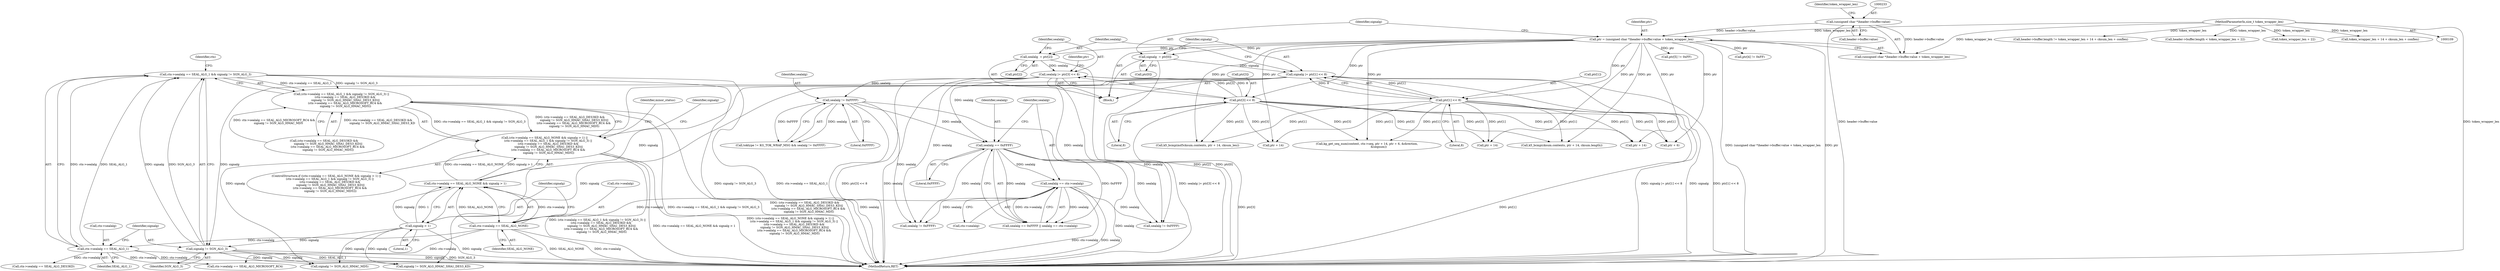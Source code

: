 digraph "0_krb5_e6ae703ae597d798e310368d52b8f38ee11c6a73_0@API" {
"1000332" [label="(Call,ctx->sealalg == SEAL_ALG_1 && signalg != SGN_ALG_3)"];
"1000333" [label="(Call,ctx->sealalg == SEAL_ALG_1)"];
"1000323" [label="(Call,ctx->sealalg == SEAL_ALG_NONE)"];
"1000308" [label="(Call,sealalg == ctx->sealalg)"];
"1000305" [label="(Call,sealalg == 0xFFFF)"];
"1000288" [label="(Call,sealalg != 0xFFFF)"];
"1000257" [label="(Call,sealalg |= ptr[3] << 8)"];
"1000252" [label="(Call,sealalg  = ptr[2])"];
"1000229" [label="(Call,ptr = (unsigned char *)header->buffer.value + token_wrapper_len)"];
"1000232" [label="(Call,(unsigned char *)header->buffer.value)"];
"1000115" [label="(MethodParameterIn,size_t token_wrapper_len)"];
"1000259" [label="(Call,ptr[3] << 8)"];
"1000338" [label="(Call,signalg != SGN_ALG_3)"];
"1000328" [label="(Call,signalg > 1)"];
"1000245" [label="(Call,signalg |= ptr[1] << 8)"];
"1000240" [label="(Call,signalg  = ptr[0])"];
"1000247" [label="(Call,ptr[1] << 8)"];
"1000331" [label="(Call,(ctx->sealalg == SEAL_ALG_1 && signalg != SGN_ALG_3) ||\n        (ctx->sealalg == SEAL_ALG_DES3KD &&\n         signalg != SGN_ALG_HMAC_SHA1_DES3_KD)||\n        (ctx->sealalg == SEAL_ALG_MICROSOFT_RC4 &&\n         signalg != SGN_ALG_HMAC_MD5))"];
"1000321" [label="(Call,(ctx->sealalg == SEAL_ALG_NONE && signalg > 1) ||\n        (ctx->sealalg == SEAL_ALG_1 && signalg != SGN_ALG_3) ||\n        (ctx->sealalg == SEAL_ALG_DES3KD &&\n         signalg != SGN_ALG_HMAC_SHA1_DES3_KD)||\n        (ctx->sealalg == SEAL_ALG_MICROSOFT_RC4 &&\n         signalg != SGN_ALG_HMAC_MD5))"];
"1000730" [label="(Call,k5_bcmp(md5cksum.contents, ptr + 14, cksum_len))"];
"1000556" [label="(Call,header->buffer.length != token_wrapper_len + 14 + cksum_len + conflen)"];
"1000257" [label="(Call,sealalg |= ptr[3] << 8)"];
"1000239" [label="(Identifier,token_wrapper_len)"];
"1000348" [label="(Call,signalg != SGN_ALG_HMAC_SHA1_DES3_KD)"];
"1000284" [label="(Call,toktype != KG_TOK_WRAP_MSG && sealalg != 0xFFFF)"];
"1000229" [label="(Call,ptr = (unsigned char *)header->buffer.value + token_wrapper_len)"];
"1000343" [label="(Call,ctx->sealalg == SEAL_ALG_DES3KD)"];
"1000254" [label="(Call,ptr[2])"];
"1000258" [label="(Identifier,sealalg)"];
"1000253" [label="(Identifier,sealalg)"];
"1000234" [label="(Call,header->buffer.value)"];
"1000357" [label="(Call,signalg != SGN_ALG_HMAC_MD5)"];
"1000251" [label="(Literal,8)"];
"1000328" [label="(Call,signalg > 1)"];
"1000213" [label="(Call,header->buffer.length < token_wrapper_len + 22)"];
"1000219" [label="(Call,token_wrapper_len + 22)"];
"1000562" [label="(Call,token_wrapper_len + 14 + cksum_len + conflen)"];
"1000289" [label="(Identifier,sealalg)"];
"1000245" [label="(Call,signalg |= ptr[1] << 8)"];
"1000323" [label="(Call,ctx->sealalg == SEAL_ALG_NONE)"];
"1000306" [label="(Identifier,sealalg)"];
"1000337" [label="(Identifier,SEAL_ALG_1)"];
"1000339" [label="(Identifier,signalg)"];
"1000304" [label="(Call,sealalg == 0xFFFF || sealalg == ctx->sealalg)"];
"1000271" [label="(Call,ptr[5] != 0xFF)"];
"1000734" [label="(Call,ptr + 14)"];
"1000854" [label="(MethodReturn,RET)"];
"1000334" [label="(Call,ctx->sealalg)"];
"1000310" [label="(Call,ctx->sealalg)"];
"1000435" [label="(Call,sealalg != 0xFFFF)"];
"1000715" [label="(Call,k5_bcmp(cksum.contents, ptr + 14, cksum.length))"];
"1000719" [label="(Call,ptr + 14)"];
"1000248" [label="(Call,ptr[1])"];
"1000241" [label="(Identifier,signalg)"];
"1000240" [label="(Call,signalg  = ptr[0])"];
"1000330" [label="(Literal,1)"];
"1000440" [label="(Call,ctx->sealalg == SEAL_ALG_MICROSOFT_RC4)"];
"1000363" [label="(Identifier,minor_status)"];
"1000345" [label="(Identifier,ctx)"];
"1000333" [label="(Call,ctx->sealalg == SEAL_ALG_1)"];
"1000792" [label="(Call,sealalg != 0xFFFF)"];
"1000260" [label="(Call,ptr[3])"];
"1000119" [label="(Block,)"];
"1000308" [label="(Call,sealalg == ctx->sealalg)"];
"1000340" [label="(Identifier,SGN_ALG_3)"];
"1000263" [label="(Literal,8)"];
"1000309" [label="(Identifier,sealalg)"];
"1000259" [label="(Call,ptr[3] << 8)"];
"1000231" [label="(Call,(unsigned char *)header->buffer.value + token_wrapper_len)"];
"1000324" [label="(Call,ctx->sealalg)"];
"1000288" [label="(Call,sealalg != 0xFFFF)"];
"1000252" [label="(Call,sealalg  = ptr[2])"];
"1000247" [label="(Call,ptr[1] << 8)"];
"1000408" [label="(Call,ptr + 14)"];
"1000411" [label="(Call,ptr + 6)"];
"1000242" [label="(Call,ptr[0])"];
"1000403" [label="(Call,kg_get_seq_num(context, ctx->seq, ptr + 14, ptr + 6, &direction,\n                          &seqnum))"];
"1000341" [label="(Call,(ctx->sealalg == SEAL_ALG_DES3KD &&\n         signalg != SGN_ALG_HMAC_SHA1_DES3_KD)||\n        (ctx->sealalg == SEAL_ALG_MICROSOFT_RC4 &&\n         signalg != SGN_ALG_HMAC_MD5))"];
"1000307" [label="(Literal,0xFFFF)"];
"1000368" [label="(Identifier,signalg)"];
"1000320" [label="(ControlStructure,if ((ctx->sealalg == SEAL_ALG_NONE && signalg > 1) ||\n        (ctx->sealalg == SEAL_ALG_1 && signalg != SGN_ALG_3) ||\n        (ctx->sealalg == SEAL_ALG_DES3KD &&\n         signalg != SGN_ALG_HMAC_SHA1_DES3_KD)||\n        (ctx->sealalg == SEAL_ALG_MICROSOFT_RC4 &&\n         signalg != SGN_ALG_HMAC_MD5)))"];
"1000332" [label="(Call,ctx->sealalg == SEAL_ALG_1 && signalg != SGN_ALG_3)"];
"1000115" [label="(MethodParameterIn,size_t token_wrapper_len)"];
"1000266" [label="(Call,ptr[4] != 0xFF)"];
"1000338" [label="(Call,signalg != SGN_ALG_3)"];
"1000321" [label="(Call,(ctx->sealalg == SEAL_ALG_NONE && signalg > 1) ||\n        (ctx->sealalg == SEAL_ALG_1 && signalg != SGN_ALG_3) ||\n        (ctx->sealalg == SEAL_ALG_DES3KD &&\n         signalg != SGN_ALG_HMAC_SHA1_DES3_KD)||\n        (ctx->sealalg == SEAL_ALG_MICROSOFT_RC4 &&\n         signalg != SGN_ALG_HMAC_MD5))"];
"1000331" [label="(Call,(ctx->sealalg == SEAL_ALG_1 && signalg != SGN_ALG_3) ||\n        (ctx->sealalg == SEAL_ALG_DES3KD &&\n         signalg != SGN_ALG_HMAC_SHA1_DES3_KD)||\n        (ctx->sealalg == SEAL_ALG_MICROSOFT_RC4 &&\n         signalg != SGN_ALG_HMAC_MD5))"];
"1000329" [label="(Identifier,signalg)"];
"1000230" [label="(Identifier,ptr)"];
"1000268" [label="(Identifier,ptr)"];
"1000290" [label="(Literal,0xFFFF)"];
"1000322" [label="(Call,ctx->sealalg == SEAL_ALG_NONE && signalg > 1)"];
"1000305" [label="(Call,sealalg == 0xFFFF)"];
"1000327" [label="(Identifier,SEAL_ALG_NONE)"];
"1000246" [label="(Identifier,signalg)"];
"1000232" [label="(Call,(unsigned char *)header->buffer.value)"];
"1000332" -> "1000331"  [label="AST: "];
"1000332" -> "1000333"  [label="CFG: "];
"1000332" -> "1000338"  [label="CFG: "];
"1000333" -> "1000332"  [label="AST: "];
"1000338" -> "1000332"  [label="AST: "];
"1000345" -> "1000332"  [label="CFG: "];
"1000331" -> "1000332"  [label="CFG: "];
"1000332" -> "1000854"  [label="DDG: ctx->sealalg == SEAL_ALG_1"];
"1000332" -> "1000854"  [label="DDG: signalg != SGN_ALG_3"];
"1000332" -> "1000331"  [label="DDG: ctx->sealalg == SEAL_ALG_1"];
"1000332" -> "1000331"  [label="DDG: signalg != SGN_ALG_3"];
"1000333" -> "1000332"  [label="DDG: ctx->sealalg"];
"1000333" -> "1000332"  [label="DDG: SEAL_ALG_1"];
"1000338" -> "1000332"  [label="DDG: signalg"];
"1000338" -> "1000332"  [label="DDG: SGN_ALG_3"];
"1000333" -> "1000337"  [label="CFG: "];
"1000334" -> "1000333"  [label="AST: "];
"1000337" -> "1000333"  [label="AST: "];
"1000339" -> "1000333"  [label="CFG: "];
"1000333" -> "1000854"  [label="DDG: ctx->sealalg"];
"1000333" -> "1000854"  [label="DDG: SEAL_ALG_1"];
"1000323" -> "1000333"  [label="DDG: ctx->sealalg"];
"1000333" -> "1000343"  [label="DDG: ctx->sealalg"];
"1000333" -> "1000440"  [label="DDG: ctx->sealalg"];
"1000323" -> "1000322"  [label="AST: "];
"1000323" -> "1000327"  [label="CFG: "];
"1000324" -> "1000323"  [label="AST: "];
"1000327" -> "1000323"  [label="AST: "];
"1000329" -> "1000323"  [label="CFG: "];
"1000322" -> "1000323"  [label="CFG: "];
"1000323" -> "1000854"  [label="DDG: ctx->sealalg"];
"1000323" -> "1000854"  [label="DDG: SEAL_ALG_NONE"];
"1000323" -> "1000322"  [label="DDG: ctx->sealalg"];
"1000323" -> "1000322"  [label="DDG: SEAL_ALG_NONE"];
"1000308" -> "1000323"  [label="DDG: ctx->sealalg"];
"1000323" -> "1000440"  [label="DDG: ctx->sealalg"];
"1000308" -> "1000304"  [label="AST: "];
"1000308" -> "1000310"  [label="CFG: "];
"1000309" -> "1000308"  [label="AST: "];
"1000310" -> "1000308"  [label="AST: "];
"1000304" -> "1000308"  [label="CFG: "];
"1000308" -> "1000854"  [label="DDG: ctx->sealalg"];
"1000308" -> "1000854"  [label="DDG: sealalg"];
"1000308" -> "1000304"  [label="DDG: sealalg"];
"1000308" -> "1000304"  [label="DDG: ctx->sealalg"];
"1000305" -> "1000308"  [label="DDG: sealalg"];
"1000308" -> "1000435"  [label="DDG: sealalg"];
"1000308" -> "1000792"  [label="DDG: sealalg"];
"1000305" -> "1000304"  [label="AST: "];
"1000305" -> "1000307"  [label="CFG: "];
"1000306" -> "1000305"  [label="AST: "];
"1000307" -> "1000305"  [label="AST: "];
"1000309" -> "1000305"  [label="CFG: "];
"1000304" -> "1000305"  [label="CFG: "];
"1000305" -> "1000854"  [label="DDG: sealalg"];
"1000305" -> "1000304"  [label="DDG: sealalg"];
"1000305" -> "1000304"  [label="DDG: 0xFFFF"];
"1000288" -> "1000305"  [label="DDG: sealalg"];
"1000257" -> "1000305"  [label="DDG: sealalg"];
"1000305" -> "1000435"  [label="DDG: sealalg"];
"1000305" -> "1000792"  [label="DDG: sealalg"];
"1000288" -> "1000284"  [label="AST: "];
"1000288" -> "1000290"  [label="CFG: "];
"1000289" -> "1000288"  [label="AST: "];
"1000290" -> "1000288"  [label="AST: "];
"1000284" -> "1000288"  [label="CFG: "];
"1000288" -> "1000854"  [label="DDG: sealalg"];
"1000288" -> "1000284"  [label="DDG: sealalg"];
"1000288" -> "1000284"  [label="DDG: 0xFFFF"];
"1000257" -> "1000288"  [label="DDG: sealalg"];
"1000288" -> "1000435"  [label="DDG: sealalg"];
"1000288" -> "1000792"  [label="DDG: sealalg"];
"1000257" -> "1000119"  [label="AST: "];
"1000257" -> "1000259"  [label="CFG: "];
"1000258" -> "1000257"  [label="AST: "];
"1000259" -> "1000257"  [label="AST: "];
"1000268" -> "1000257"  [label="CFG: "];
"1000257" -> "1000854"  [label="DDG: ptr[3] << 8"];
"1000257" -> "1000854"  [label="DDG: sealalg"];
"1000257" -> "1000854"  [label="DDG: sealalg |= ptr[3] << 8"];
"1000252" -> "1000257"  [label="DDG: sealalg"];
"1000259" -> "1000257"  [label="DDG: ptr[3]"];
"1000259" -> "1000257"  [label="DDG: 8"];
"1000257" -> "1000435"  [label="DDG: sealalg"];
"1000257" -> "1000792"  [label="DDG: sealalg"];
"1000252" -> "1000119"  [label="AST: "];
"1000252" -> "1000254"  [label="CFG: "];
"1000253" -> "1000252"  [label="AST: "];
"1000254" -> "1000252"  [label="AST: "];
"1000258" -> "1000252"  [label="CFG: "];
"1000252" -> "1000854"  [label="DDG: ptr[2]"];
"1000229" -> "1000252"  [label="DDG: ptr"];
"1000229" -> "1000119"  [label="AST: "];
"1000229" -> "1000231"  [label="CFG: "];
"1000230" -> "1000229"  [label="AST: "];
"1000231" -> "1000229"  [label="AST: "];
"1000241" -> "1000229"  [label="CFG: "];
"1000229" -> "1000854"  [label="DDG: (unsigned char *)header->buffer.value + token_wrapper_len"];
"1000229" -> "1000854"  [label="DDG: ptr"];
"1000232" -> "1000229"  [label="DDG: header->buffer.value"];
"1000115" -> "1000229"  [label="DDG: token_wrapper_len"];
"1000229" -> "1000240"  [label="DDG: ptr"];
"1000229" -> "1000247"  [label="DDG: ptr"];
"1000229" -> "1000259"  [label="DDG: ptr"];
"1000229" -> "1000266"  [label="DDG: ptr"];
"1000229" -> "1000271"  [label="DDG: ptr"];
"1000229" -> "1000403"  [label="DDG: ptr"];
"1000229" -> "1000408"  [label="DDG: ptr"];
"1000229" -> "1000411"  [label="DDG: ptr"];
"1000229" -> "1000715"  [label="DDG: ptr"];
"1000229" -> "1000719"  [label="DDG: ptr"];
"1000229" -> "1000730"  [label="DDG: ptr"];
"1000229" -> "1000734"  [label="DDG: ptr"];
"1000232" -> "1000231"  [label="AST: "];
"1000232" -> "1000234"  [label="CFG: "];
"1000233" -> "1000232"  [label="AST: "];
"1000234" -> "1000232"  [label="AST: "];
"1000239" -> "1000232"  [label="CFG: "];
"1000232" -> "1000854"  [label="DDG: header->buffer.value"];
"1000232" -> "1000231"  [label="DDG: header->buffer.value"];
"1000115" -> "1000109"  [label="AST: "];
"1000115" -> "1000854"  [label="DDG: token_wrapper_len"];
"1000115" -> "1000213"  [label="DDG: token_wrapper_len"];
"1000115" -> "1000219"  [label="DDG: token_wrapper_len"];
"1000115" -> "1000231"  [label="DDG: token_wrapper_len"];
"1000115" -> "1000556"  [label="DDG: token_wrapper_len"];
"1000115" -> "1000562"  [label="DDG: token_wrapper_len"];
"1000259" -> "1000263"  [label="CFG: "];
"1000260" -> "1000259"  [label="AST: "];
"1000263" -> "1000259"  [label="AST: "];
"1000259" -> "1000854"  [label="DDG: ptr[3]"];
"1000259" -> "1000403"  [label="DDG: ptr[3]"];
"1000259" -> "1000408"  [label="DDG: ptr[3]"];
"1000259" -> "1000411"  [label="DDG: ptr[3]"];
"1000259" -> "1000715"  [label="DDG: ptr[3]"];
"1000259" -> "1000719"  [label="DDG: ptr[3]"];
"1000259" -> "1000730"  [label="DDG: ptr[3]"];
"1000259" -> "1000734"  [label="DDG: ptr[3]"];
"1000338" -> "1000340"  [label="CFG: "];
"1000339" -> "1000338"  [label="AST: "];
"1000340" -> "1000338"  [label="AST: "];
"1000338" -> "1000854"  [label="DDG: signalg"];
"1000338" -> "1000854"  [label="DDG: SGN_ALG_3"];
"1000328" -> "1000338"  [label="DDG: signalg"];
"1000245" -> "1000338"  [label="DDG: signalg"];
"1000338" -> "1000348"  [label="DDG: signalg"];
"1000338" -> "1000357"  [label="DDG: signalg"];
"1000328" -> "1000322"  [label="AST: "];
"1000328" -> "1000330"  [label="CFG: "];
"1000329" -> "1000328"  [label="AST: "];
"1000330" -> "1000328"  [label="AST: "];
"1000322" -> "1000328"  [label="CFG: "];
"1000328" -> "1000854"  [label="DDG: signalg"];
"1000328" -> "1000322"  [label="DDG: signalg"];
"1000328" -> "1000322"  [label="DDG: 1"];
"1000245" -> "1000328"  [label="DDG: signalg"];
"1000328" -> "1000348"  [label="DDG: signalg"];
"1000328" -> "1000357"  [label="DDG: signalg"];
"1000245" -> "1000119"  [label="AST: "];
"1000245" -> "1000247"  [label="CFG: "];
"1000246" -> "1000245"  [label="AST: "];
"1000247" -> "1000245"  [label="AST: "];
"1000253" -> "1000245"  [label="CFG: "];
"1000245" -> "1000854"  [label="DDG: signalg |= ptr[1] << 8"];
"1000245" -> "1000854"  [label="DDG: signalg"];
"1000245" -> "1000854"  [label="DDG: ptr[1] << 8"];
"1000240" -> "1000245"  [label="DDG: signalg"];
"1000247" -> "1000245"  [label="DDG: ptr[1]"];
"1000247" -> "1000245"  [label="DDG: 8"];
"1000245" -> "1000348"  [label="DDG: signalg"];
"1000245" -> "1000357"  [label="DDG: signalg"];
"1000240" -> "1000119"  [label="AST: "];
"1000240" -> "1000242"  [label="CFG: "];
"1000241" -> "1000240"  [label="AST: "];
"1000242" -> "1000240"  [label="AST: "];
"1000246" -> "1000240"  [label="CFG: "];
"1000240" -> "1000854"  [label="DDG: ptr[0]"];
"1000247" -> "1000251"  [label="CFG: "];
"1000248" -> "1000247"  [label="AST: "];
"1000251" -> "1000247"  [label="AST: "];
"1000247" -> "1000854"  [label="DDG: ptr[1]"];
"1000247" -> "1000403"  [label="DDG: ptr[1]"];
"1000247" -> "1000408"  [label="DDG: ptr[1]"];
"1000247" -> "1000411"  [label="DDG: ptr[1]"];
"1000247" -> "1000715"  [label="DDG: ptr[1]"];
"1000247" -> "1000719"  [label="DDG: ptr[1]"];
"1000247" -> "1000730"  [label="DDG: ptr[1]"];
"1000247" -> "1000734"  [label="DDG: ptr[1]"];
"1000331" -> "1000321"  [label="AST: "];
"1000331" -> "1000341"  [label="CFG: "];
"1000341" -> "1000331"  [label="AST: "];
"1000321" -> "1000331"  [label="CFG: "];
"1000331" -> "1000854"  [label="DDG: ctx->sealalg == SEAL_ALG_1 && signalg != SGN_ALG_3"];
"1000331" -> "1000854"  [label="DDG: (ctx->sealalg == SEAL_ALG_DES3KD &&\n         signalg != SGN_ALG_HMAC_SHA1_DES3_KD)||\n        (ctx->sealalg == SEAL_ALG_MICROSOFT_RC4 &&\n         signalg != SGN_ALG_HMAC_MD5)"];
"1000331" -> "1000321"  [label="DDG: ctx->sealalg == SEAL_ALG_1 && signalg != SGN_ALG_3"];
"1000331" -> "1000321"  [label="DDG: (ctx->sealalg == SEAL_ALG_DES3KD &&\n         signalg != SGN_ALG_HMAC_SHA1_DES3_KD)||\n        (ctx->sealalg == SEAL_ALG_MICROSOFT_RC4 &&\n         signalg != SGN_ALG_HMAC_MD5)"];
"1000341" -> "1000331"  [label="DDG: ctx->sealalg == SEAL_ALG_DES3KD &&\n         signalg != SGN_ALG_HMAC_SHA1_DES3_KD"];
"1000341" -> "1000331"  [label="DDG: ctx->sealalg == SEAL_ALG_MICROSOFT_RC4 &&\n         signalg != SGN_ALG_HMAC_MD5"];
"1000321" -> "1000320"  [label="AST: "];
"1000321" -> "1000322"  [label="CFG: "];
"1000322" -> "1000321"  [label="AST: "];
"1000363" -> "1000321"  [label="CFG: "];
"1000368" -> "1000321"  [label="CFG: "];
"1000321" -> "1000854"  [label="DDG: (ctx->sealalg == SEAL_ALG_1 && signalg != SGN_ALG_3) ||\n        (ctx->sealalg == SEAL_ALG_DES3KD &&\n         signalg != SGN_ALG_HMAC_SHA1_DES3_KD)||\n        (ctx->sealalg == SEAL_ALG_MICROSOFT_RC4 &&\n         signalg != SGN_ALG_HMAC_MD5)"];
"1000321" -> "1000854"  [label="DDG: ctx->sealalg == SEAL_ALG_NONE && signalg > 1"];
"1000321" -> "1000854"  [label="DDG: (ctx->sealalg == SEAL_ALG_NONE && signalg > 1) ||\n        (ctx->sealalg == SEAL_ALG_1 && signalg != SGN_ALG_3) ||\n        (ctx->sealalg == SEAL_ALG_DES3KD &&\n         signalg != SGN_ALG_HMAC_SHA1_DES3_KD)||\n        (ctx->sealalg == SEAL_ALG_MICROSOFT_RC4 &&\n         signalg != SGN_ALG_HMAC_MD5)"];
"1000322" -> "1000321"  [label="DDG: ctx->sealalg == SEAL_ALG_NONE"];
"1000322" -> "1000321"  [label="DDG: signalg > 1"];
}
